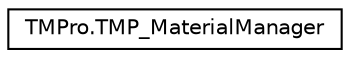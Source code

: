 digraph "Graphical Class Hierarchy"
{
 // LATEX_PDF_SIZE
  edge [fontname="Helvetica",fontsize="10",labelfontname="Helvetica",labelfontsize="10"];
  node [fontname="Helvetica",fontsize="10",shape=record];
  rankdir="LR";
  Node0 [label="TMPro.TMP_MaterialManager",height=0.2,width=0.4,color="black", fillcolor="white", style="filled",URL="$class_t_m_pro_1_1_t_m_p___material_manager.html",tooltip=" "];
}
